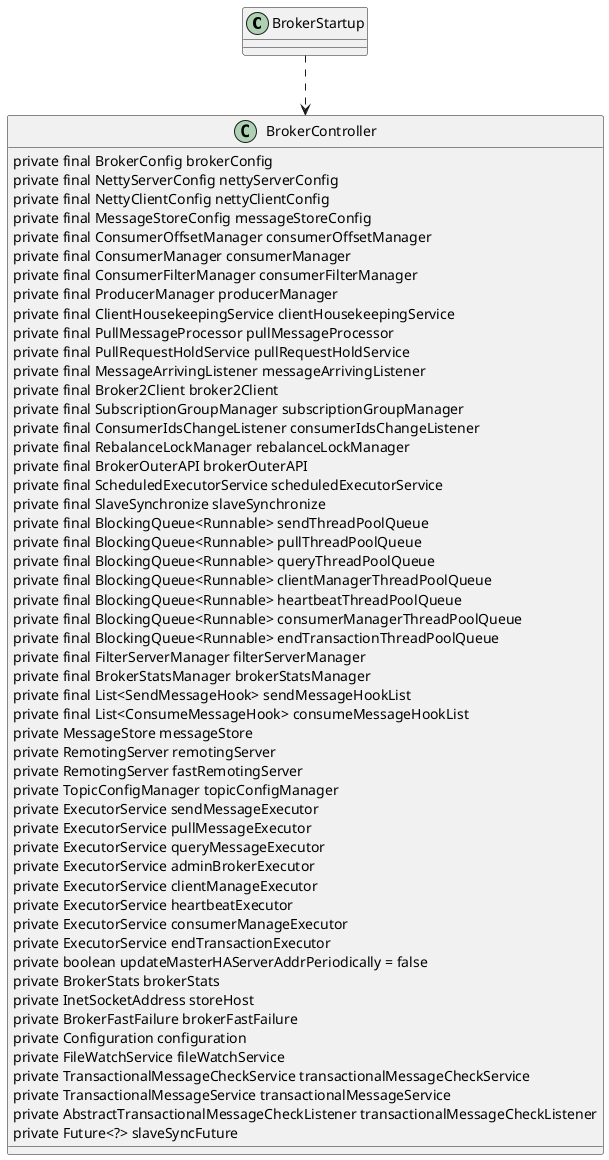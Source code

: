 @startuml

class BrokerStartup{
}

class BrokerController{
    private final BrokerConfig brokerConfig
    private final NettyServerConfig nettyServerConfig
    private final NettyClientConfig nettyClientConfig
    private final MessageStoreConfig messageStoreConfig
    private final ConsumerOffsetManager consumerOffsetManager
    private final ConsumerManager consumerManager
    private final ConsumerFilterManager consumerFilterManager
    private final ProducerManager producerManager
    private final ClientHousekeepingService clientHousekeepingService
    private final PullMessageProcessor pullMessageProcessor
    private final PullRequestHoldService pullRequestHoldService
    private final MessageArrivingListener messageArrivingListener
    private final Broker2Client broker2Client
    private final SubscriptionGroupManager subscriptionGroupManager
    private final ConsumerIdsChangeListener consumerIdsChangeListener
    private final RebalanceLockManager rebalanceLockManager
    private final BrokerOuterAPI brokerOuterAPI
    private final ScheduledExecutorService scheduledExecutorService
    private final SlaveSynchronize slaveSynchronize
    private final BlockingQueue<Runnable> sendThreadPoolQueue
    private final BlockingQueue<Runnable> pullThreadPoolQueue
    private final BlockingQueue<Runnable> queryThreadPoolQueue
    private final BlockingQueue<Runnable> clientManagerThreadPoolQueue
    private final BlockingQueue<Runnable> heartbeatThreadPoolQueue
    private final BlockingQueue<Runnable> consumerManagerThreadPoolQueue
    private final BlockingQueue<Runnable> endTransactionThreadPoolQueue
    private final FilterServerManager filterServerManager
    private final BrokerStatsManager brokerStatsManager
    private final List<SendMessageHook> sendMessageHookList
    private final List<ConsumeMessageHook> consumeMessageHookList
    private MessageStore messageStore
    private RemotingServer remotingServer
    private RemotingServer fastRemotingServer
    private TopicConfigManager topicConfigManager
    private ExecutorService sendMessageExecutor
    private ExecutorService pullMessageExecutor
    private ExecutorService queryMessageExecutor
    private ExecutorService adminBrokerExecutor
    private ExecutorService clientManageExecutor
    private ExecutorService heartbeatExecutor
    private ExecutorService consumerManageExecutor
    private ExecutorService endTransactionExecutor
    private boolean updateMasterHAServerAddrPeriodically = false
    private BrokerStats brokerStats
    private InetSocketAddress storeHost
    private BrokerFastFailure brokerFastFailure
    private Configuration configuration
    private FileWatchService fileWatchService
    private TransactionalMessageCheckService transactionalMessageCheckService
    private TransactionalMessageService transactionalMessageService
    private AbstractTransactionalMessageCheckListener transactionalMessageCheckListener
    private Future<?> slaveSyncFuture
}




BrokerStartup..>BrokerController
'BrokerController-->BrokerConfig
'BrokerController-->NettyServerConfig
'BrokerController-->NettyClientConfig
'BrokerController-->ConsumerOffsetManager
'BrokerController-->ConsumerManager
'BrokerController-->ConsumerFilterManager
'BrokerController-->ProducerManager
'BrokerController-->ClientHousekeepingService
'BrokerController-->PullMessageProcessor
'BrokerController-->PullRequestHoldService
'BrokerController-->MessageArrivingListener
'BrokerController-->Broker2Client
'BrokerController-->SubscriptionGroupManager
'BrokerController-->ConsumerIdsChangeListener
'BrokerController-->Broker2Client
'BrokerController-->Broker2Client
'BrokerController-->Broker2Client
'BrokerController-->Broker2Client



'
'abstract class AbstractList
'abstract AbstractCollection
'interface List
'interface Collection
'
'List <|-- AbstractList
'Collection <|-- AbstractCollection
'
'Collection <|- List
'AbstractCollection <|- AbstractList
'AbstractList <|-- ArrayList
'
'class ArrayList {
'Object[] elementData
'size()
'}
'
'enum TimeUnit {
'DAYS
'HOURS
'MINUTES
'}

@enduml